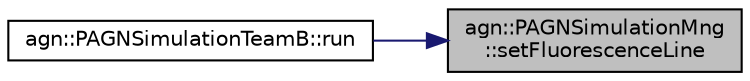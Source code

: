 digraph "agn::PAGNSimulationMng::setFluorescenceLine"
{
 // LATEX_PDF_SIZE
  edge [fontname="Helvetica",fontsize="10",labelfontname="Helvetica",labelfontsize="10"];
  node [fontname="Helvetica",fontsize="10",shape=record];
  rankdir="RL";
  Node1 [label="agn::PAGNSimulationMng\l::setFluorescenceLine",height=0.2,width=0.4,color="black", fillcolor="grey75", style="filled", fontcolor="black",tooltip=" "];
  Node1 -> Node2 [dir="back",color="midnightblue",fontsize="10",style="solid"];
  Node2 [label="agn::PAGNSimulationTeamB::run",height=0.2,width=0.4,color="black", fillcolor="white", style="filled",URL="$classagn_1_1_p_a_g_n_simulation_team_b.html#ac731744118677ec55c1f0bd457b3e2ce",tooltip=" "];
}
